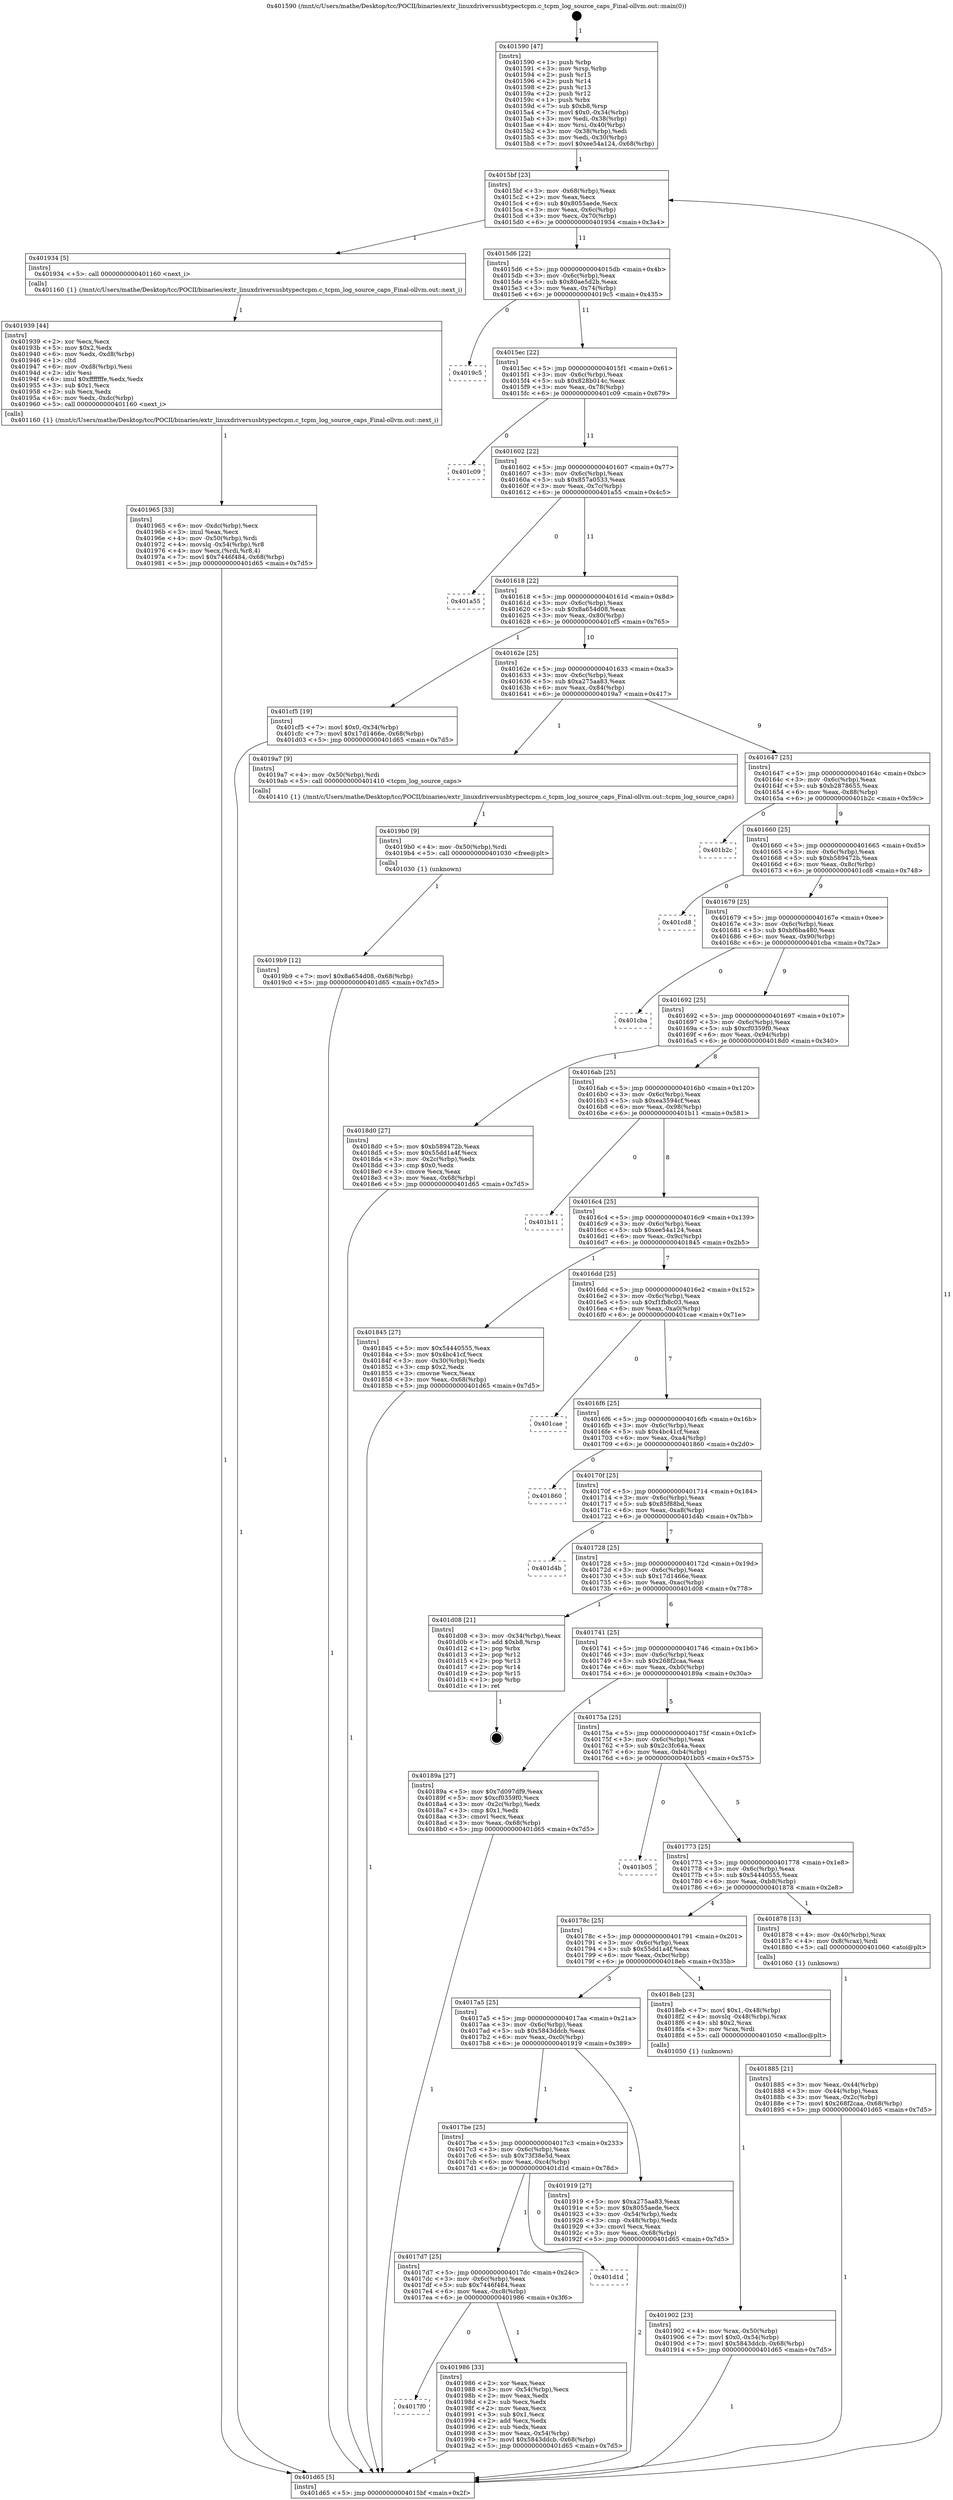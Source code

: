 digraph "0x401590" {
  label = "0x401590 (/mnt/c/Users/mathe/Desktop/tcc/POCII/binaries/extr_linuxdriversusbtypectcpm.c_tcpm_log_source_caps_Final-ollvm.out::main(0))"
  labelloc = "t"
  node[shape=record]

  Entry [label="",width=0.3,height=0.3,shape=circle,fillcolor=black,style=filled]
  "0x4015bf" [label="{
     0x4015bf [23]\l
     | [instrs]\l
     &nbsp;&nbsp;0x4015bf \<+3\>: mov -0x68(%rbp),%eax\l
     &nbsp;&nbsp;0x4015c2 \<+2\>: mov %eax,%ecx\l
     &nbsp;&nbsp;0x4015c4 \<+6\>: sub $0x8055aede,%ecx\l
     &nbsp;&nbsp;0x4015ca \<+3\>: mov %eax,-0x6c(%rbp)\l
     &nbsp;&nbsp;0x4015cd \<+3\>: mov %ecx,-0x70(%rbp)\l
     &nbsp;&nbsp;0x4015d0 \<+6\>: je 0000000000401934 \<main+0x3a4\>\l
  }"]
  "0x401934" [label="{
     0x401934 [5]\l
     | [instrs]\l
     &nbsp;&nbsp;0x401934 \<+5\>: call 0000000000401160 \<next_i\>\l
     | [calls]\l
     &nbsp;&nbsp;0x401160 \{1\} (/mnt/c/Users/mathe/Desktop/tcc/POCII/binaries/extr_linuxdriversusbtypectcpm.c_tcpm_log_source_caps_Final-ollvm.out::next_i)\l
  }"]
  "0x4015d6" [label="{
     0x4015d6 [22]\l
     | [instrs]\l
     &nbsp;&nbsp;0x4015d6 \<+5\>: jmp 00000000004015db \<main+0x4b\>\l
     &nbsp;&nbsp;0x4015db \<+3\>: mov -0x6c(%rbp),%eax\l
     &nbsp;&nbsp;0x4015de \<+5\>: sub $0x80ae5d2b,%eax\l
     &nbsp;&nbsp;0x4015e3 \<+3\>: mov %eax,-0x74(%rbp)\l
     &nbsp;&nbsp;0x4015e6 \<+6\>: je 00000000004019c5 \<main+0x435\>\l
  }"]
  Exit [label="",width=0.3,height=0.3,shape=circle,fillcolor=black,style=filled,peripheries=2]
  "0x4019c5" [label="{
     0x4019c5\l
  }", style=dashed]
  "0x4015ec" [label="{
     0x4015ec [22]\l
     | [instrs]\l
     &nbsp;&nbsp;0x4015ec \<+5\>: jmp 00000000004015f1 \<main+0x61\>\l
     &nbsp;&nbsp;0x4015f1 \<+3\>: mov -0x6c(%rbp),%eax\l
     &nbsp;&nbsp;0x4015f4 \<+5\>: sub $0x828b014c,%eax\l
     &nbsp;&nbsp;0x4015f9 \<+3\>: mov %eax,-0x78(%rbp)\l
     &nbsp;&nbsp;0x4015fc \<+6\>: je 0000000000401c09 \<main+0x679\>\l
  }"]
  "0x4019b9" [label="{
     0x4019b9 [12]\l
     | [instrs]\l
     &nbsp;&nbsp;0x4019b9 \<+7\>: movl $0x8a654d08,-0x68(%rbp)\l
     &nbsp;&nbsp;0x4019c0 \<+5\>: jmp 0000000000401d65 \<main+0x7d5\>\l
  }"]
  "0x401c09" [label="{
     0x401c09\l
  }", style=dashed]
  "0x401602" [label="{
     0x401602 [22]\l
     | [instrs]\l
     &nbsp;&nbsp;0x401602 \<+5\>: jmp 0000000000401607 \<main+0x77\>\l
     &nbsp;&nbsp;0x401607 \<+3\>: mov -0x6c(%rbp),%eax\l
     &nbsp;&nbsp;0x40160a \<+5\>: sub $0x857a0533,%eax\l
     &nbsp;&nbsp;0x40160f \<+3\>: mov %eax,-0x7c(%rbp)\l
     &nbsp;&nbsp;0x401612 \<+6\>: je 0000000000401a55 \<main+0x4c5\>\l
  }"]
  "0x4019b0" [label="{
     0x4019b0 [9]\l
     | [instrs]\l
     &nbsp;&nbsp;0x4019b0 \<+4\>: mov -0x50(%rbp),%rdi\l
     &nbsp;&nbsp;0x4019b4 \<+5\>: call 0000000000401030 \<free@plt\>\l
     | [calls]\l
     &nbsp;&nbsp;0x401030 \{1\} (unknown)\l
  }"]
  "0x401a55" [label="{
     0x401a55\l
  }", style=dashed]
  "0x401618" [label="{
     0x401618 [22]\l
     | [instrs]\l
     &nbsp;&nbsp;0x401618 \<+5\>: jmp 000000000040161d \<main+0x8d\>\l
     &nbsp;&nbsp;0x40161d \<+3\>: mov -0x6c(%rbp),%eax\l
     &nbsp;&nbsp;0x401620 \<+5\>: sub $0x8a654d08,%eax\l
     &nbsp;&nbsp;0x401625 \<+3\>: mov %eax,-0x80(%rbp)\l
     &nbsp;&nbsp;0x401628 \<+6\>: je 0000000000401cf5 \<main+0x765\>\l
  }"]
  "0x4017f0" [label="{
     0x4017f0\l
  }", style=dashed]
  "0x401cf5" [label="{
     0x401cf5 [19]\l
     | [instrs]\l
     &nbsp;&nbsp;0x401cf5 \<+7\>: movl $0x0,-0x34(%rbp)\l
     &nbsp;&nbsp;0x401cfc \<+7\>: movl $0x17d1466e,-0x68(%rbp)\l
     &nbsp;&nbsp;0x401d03 \<+5\>: jmp 0000000000401d65 \<main+0x7d5\>\l
  }"]
  "0x40162e" [label="{
     0x40162e [25]\l
     | [instrs]\l
     &nbsp;&nbsp;0x40162e \<+5\>: jmp 0000000000401633 \<main+0xa3\>\l
     &nbsp;&nbsp;0x401633 \<+3\>: mov -0x6c(%rbp),%eax\l
     &nbsp;&nbsp;0x401636 \<+5\>: sub $0xa275aa83,%eax\l
     &nbsp;&nbsp;0x40163b \<+6\>: mov %eax,-0x84(%rbp)\l
     &nbsp;&nbsp;0x401641 \<+6\>: je 00000000004019a7 \<main+0x417\>\l
  }"]
  "0x401986" [label="{
     0x401986 [33]\l
     | [instrs]\l
     &nbsp;&nbsp;0x401986 \<+2\>: xor %eax,%eax\l
     &nbsp;&nbsp;0x401988 \<+3\>: mov -0x54(%rbp),%ecx\l
     &nbsp;&nbsp;0x40198b \<+2\>: mov %eax,%edx\l
     &nbsp;&nbsp;0x40198d \<+2\>: sub %ecx,%edx\l
     &nbsp;&nbsp;0x40198f \<+2\>: mov %eax,%ecx\l
     &nbsp;&nbsp;0x401991 \<+3\>: sub $0x1,%ecx\l
     &nbsp;&nbsp;0x401994 \<+2\>: add %ecx,%edx\l
     &nbsp;&nbsp;0x401996 \<+2\>: sub %edx,%eax\l
     &nbsp;&nbsp;0x401998 \<+3\>: mov %eax,-0x54(%rbp)\l
     &nbsp;&nbsp;0x40199b \<+7\>: movl $0x5843ddcb,-0x68(%rbp)\l
     &nbsp;&nbsp;0x4019a2 \<+5\>: jmp 0000000000401d65 \<main+0x7d5\>\l
  }"]
  "0x4019a7" [label="{
     0x4019a7 [9]\l
     | [instrs]\l
     &nbsp;&nbsp;0x4019a7 \<+4\>: mov -0x50(%rbp),%rdi\l
     &nbsp;&nbsp;0x4019ab \<+5\>: call 0000000000401410 \<tcpm_log_source_caps\>\l
     | [calls]\l
     &nbsp;&nbsp;0x401410 \{1\} (/mnt/c/Users/mathe/Desktop/tcc/POCII/binaries/extr_linuxdriversusbtypectcpm.c_tcpm_log_source_caps_Final-ollvm.out::tcpm_log_source_caps)\l
  }"]
  "0x401647" [label="{
     0x401647 [25]\l
     | [instrs]\l
     &nbsp;&nbsp;0x401647 \<+5\>: jmp 000000000040164c \<main+0xbc\>\l
     &nbsp;&nbsp;0x40164c \<+3\>: mov -0x6c(%rbp),%eax\l
     &nbsp;&nbsp;0x40164f \<+5\>: sub $0xb2878655,%eax\l
     &nbsp;&nbsp;0x401654 \<+6\>: mov %eax,-0x88(%rbp)\l
     &nbsp;&nbsp;0x40165a \<+6\>: je 0000000000401b2c \<main+0x59c\>\l
  }"]
  "0x4017d7" [label="{
     0x4017d7 [25]\l
     | [instrs]\l
     &nbsp;&nbsp;0x4017d7 \<+5\>: jmp 00000000004017dc \<main+0x24c\>\l
     &nbsp;&nbsp;0x4017dc \<+3\>: mov -0x6c(%rbp),%eax\l
     &nbsp;&nbsp;0x4017df \<+5\>: sub $0x7446f484,%eax\l
     &nbsp;&nbsp;0x4017e4 \<+6\>: mov %eax,-0xc8(%rbp)\l
     &nbsp;&nbsp;0x4017ea \<+6\>: je 0000000000401986 \<main+0x3f6\>\l
  }"]
  "0x401b2c" [label="{
     0x401b2c\l
  }", style=dashed]
  "0x401660" [label="{
     0x401660 [25]\l
     | [instrs]\l
     &nbsp;&nbsp;0x401660 \<+5\>: jmp 0000000000401665 \<main+0xd5\>\l
     &nbsp;&nbsp;0x401665 \<+3\>: mov -0x6c(%rbp),%eax\l
     &nbsp;&nbsp;0x401668 \<+5\>: sub $0xb589472b,%eax\l
     &nbsp;&nbsp;0x40166d \<+6\>: mov %eax,-0x8c(%rbp)\l
     &nbsp;&nbsp;0x401673 \<+6\>: je 0000000000401cd8 \<main+0x748\>\l
  }"]
  "0x401d1d" [label="{
     0x401d1d\l
  }", style=dashed]
  "0x401cd8" [label="{
     0x401cd8\l
  }", style=dashed]
  "0x401679" [label="{
     0x401679 [25]\l
     | [instrs]\l
     &nbsp;&nbsp;0x401679 \<+5\>: jmp 000000000040167e \<main+0xee\>\l
     &nbsp;&nbsp;0x40167e \<+3\>: mov -0x6c(%rbp),%eax\l
     &nbsp;&nbsp;0x401681 \<+5\>: sub $0xbf6ba480,%eax\l
     &nbsp;&nbsp;0x401686 \<+6\>: mov %eax,-0x90(%rbp)\l
     &nbsp;&nbsp;0x40168c \<+6\>: je 0000000000401cba \<main+0x72a\>\l
  }"]
  "0x401965" [label="{
     0x401965 [33]\l
     | [instrs]\l
     &nbsp;&nbsp;0x401965 \<+6\>: mov -0xdc(%rbp),%ecx\l
     &nbsp;&nbsp;0x40196b \<+3\>: imul %eax,%ecx\l
     &nbsp;&nbsp;0x40196e \<+4\>: mov -0x50(%rbp),%rdi\l
     &nbsp;&nbsp;0x401972 \<+4\>: movslq -0x54(%rbp),%r8\l
     &nbsp;&nbsp;0x401976 \<+4\>: mov %ecx,(%rdi,%r8,4)\l
     &nbsp;&nbsp;0x40197a \<+7\>: movl $0x7446f484,-0x68(%rbp)\l
     &nbsp;&nbsp;0x401981 \<+5\>: jmp 0000000000401d65 \<main+0x7d5\>\l
  }"]
  "0x401cba" [label="{
     0x401cba\l
  }", style=dashed]
  "0x401692" [label="{
     0x401692 [25]\l
     | [instrs]\l
     &nbsp;&nbsp;0x401692 \<+5\>: jmp 0000000000401697 \<main+0x107\>\l
     &nbsp;&nbsp;0x401697 \<+3\>: mov -0x6c(%rbp),%eax\l
     &nbsp;&nbsp;0x40169a \<+5\>: sub $0xcf0359f0,%eax\l
     &nbsp;&nbsp;0x40169f \<+6\>: mov %eax,-0x94(%rbp)\l
     &nbsp;&nbsp;0x4016a5 \<+6\>: je 00000000004018d0 \<main+0x340\>\l
  }"]
  "0x401939" [label="{
     0x401939 [44]\l
     | [instrs]\l
     &nbsp;&nbsp;0x401939 \<+2\>: xor %ecx,%ecx\l
     &nbsp;&nbsp;0x40193b \<+5\>: mov $0x2,%edx\l
     &nbsp;&nbsp;0x401940 \<+6\>: mov %edx,-0xd8(%rbp)\l
     &nbsp;&nbsp;0x401946 \<+1\>: cltd\l
     &nbsp;&nbsp;0x401947 \<+6\>: mov -0xd8(%rbp),%esi\l
     &nbsp;&nbsp;0x40194d \<+2\>: idiv %esi\l
     &nbsp;&nbsp;0x40194f \<+6\>: imul $0xfffffffe,%edx,%edx\l
     &nbsp;&nbsp;0x401955 \<+3\>: sub $0x1,%ecx\l
     &nbsp;&nbsp;0x401958 \<+2\>: sub %ecx,%edx\l
     &nbsp;&nbsp;0x40195a \<+6\>: mov %edx,-0xdc(%rbp)\l
     &nbsp;&nbsp;0x401960 \<+5\>: call 0000000000401160 \<next_i\>\l
     | [calls]\l
     &nbsp;&nbsp;0x401160 \{1\} (/mnt/c/Users/mathe/Desktop/tcc/POCII/binaries/extr_linuxdriversusbtypectcpm.c_tcpm_log_source_caps_Final-ollvm.out::next_i)\l
  }"]
  "0x4018d0" [label="{
     0x4018d0 [27]\l
     | [instrs]\l
     &nbsp;&nbsp;0x4018d0 \<+5\>: mov $0xb589472b,%eax\l
     &nbsp;&nbsp;0x4018d5 \<+5\>: mov $0x55dd1a4f,%ecx\l
     &nbsp;&nbsp;0x4018da \<+3\>: mov -0x2c(%rbp),%edx\l
     &nbsp;&nbsp;0x4018dd \<+3\>: cmp $0x0,%edx\l
     &nbsp;&nbsp;0x4018e0 \<+3\>: cmove %ecx,%eax\l
     &nbsp;&nbsp;0x4018e3 \<+3\>: mov %eax,-0x68(%rbp)\l
     &nbsp;&nbsp;0x4018e6 \<+5\>: jmp 0000000000401d65 \<main+0x7d5\>\l
  }"]
  "0x4016ab" [label="{
     0x4016ab [25]\l
     | [instrs]\l
     &nbsp;&nbsp;0x4016ab \<+5\>: jmp 00000000004016b0 \<main+0x120\>\l
     &nbsp;&nbsp;0x4016b0 \<+3\>: mov -0x6c(%rbp),%eax\l
     &nbsp;&nbsp;0x4016b3 \<+5\>: sub $0xea3594cf,%eax\l
     &nbsp;&nbsp;0x4016b8 \<+6\>: mov %eax,-0x98(%rbp)\l
     &nbsp;&nbsp;0x4016be \<+6\>: je 0000000000401b11 \<main+0x581\>\l
  }"]
  "0x4017be" [label="{
     0x4017be [25]\l
     | [instrs]\l
     &nbsp;&nbsp;0x4017be \<+5\>: jmp 00000000004017c3 \<main+0x233\>\l
     &nbsp;&nbsp;0x4017c3 \<+3\>: mov -0x6c(%rbp),%eax\l
     &nbsp;&nbsp;0x4017c6 \<+5\>: sub $0x73f38e5d,%eax\l
     &nbsp;&nbsp;0x4017cb \<+6\>: mov %eax,-0xc4(%rbp)\l
     &nbsp;&nbsp;0x4017d1 \<+6\>: je 0000000000401d1d \<main+0x78d\>\l
  }"]
  "0x401b11" [label="{
     0x401b11\l
  }", style=dashed]
  "0x4016c4" [label="{
     0x4016c4 [25]\l
     | [instrs]\l
     &nbsp;&nbsp;0x4016c4 \<+5\>: jmp 00000000004016c9 \<main+0x139\>\l
     &nbsp;&nbsp;0x4016c9 \<+3\>: mov -0x6c(%rbp),%eax\l
     &nbsp;&nbsp;0x4016cc \<+5\>: sub $0xee54a124,%eax\l
     &nbsp;&nbsp;0x4016d1 \<+6\>: mov %eax,-0x9c(%rbp)\l
     &nbsp;&nbsp;0x4016d7 \<+6\>: je 0000000000401845 \<main+0x2b5\>\l
  }"]
  "0x401919" [label="{
     0x401919 [27]\l
     | [instrs]\l
     &nbsp;&nbsp;0x401919 \<+5\>: mov $0xa275aa83,%eax\l
     &nbsp;&nbsp;0x40191e \<+5\>: mov $0x8055aede,%ecx\l
     &nbsp;&nbsp;0x401923 \<+3\>: mov -0x54(%rbp),%edx\l
     &nbsp;&nbsp;0x401926 \<+3\>: cmp -0x48(%rbp),%edx\l
     &nbsp;&nbsp;0x401929 \<+3\>: cmovl %ecx,%eax\l
     &nbsp;&nbsp;0x40192c \<+3\>: mov %eax,-0x68(%rbp)\l
     &nbsp;&nbsp;0x40192f \<+5\>: jmp 0000000000401d65 \<main+0x7d5\>\l
  }"]
  "0x401845" [label="{
     0x401845 [27]\l
     | [instrs]\l
     &nbsp;&nbsp;0x401845 \<+5\>: mov $0x54440555,%eax\l
     &nbsp;&nbsp;0x40184a \<+5\>: mov $0x4bc41cf,%ecx\l
     &nbsp;&nbsp;0x40184f \<+3\>: mov -0x30(%rbp),%edx\l
     &nbsp;&nbsp;0x401852 \<+3\>: cmp $0x2,%edx\l
     &nbsp;&nbsp;0x401855 \<+3\>: cmovne %ecx,%eax\l
     &nbsp;&nbsp;0x401858 \<+3\>: mov %eax,-0x68(%rbp)\l
     &nbsp;&nbsp;0x40185b \<+5\>: jmp 0000000000401d65 \<main+0x7d5\>\l
  }"]
  "0x4016dd" [label="{
     0x4016dd [25]\l
     | [instrs]\l
     &nbsp;&nbsp;0x4016dd \<+5\>: jmp 00000000004016e2 \<main+0x152\>\l
     &nbsp;&nbsp;0x4016e2 \<+3\>: mov -0x6c(%rbp),%eax\l
     &nbsp;&nbsp;0x4016e5 \<+5\>: sub $0xf1fb8c03,%eax\l
     &nbsp;&nbsp;0x4016ea \<+6\>: mov %eax,-0xa0(%rbp)\l
     &nbsp;&nbsp;0x4016f0 \<+6\>: je 0000000000401cae \<main+0x71e\>\l
  }"]
  "0x401d65" [label="{
     0x401d65 [5]\l
     | [instrs]\l
     &nbsp;&nbsp;0x401d65 \<+5\>: jmp 00000000004015bf \<main+0x2f\>\l
  }"]
  "0x401590" [label="{
     0x401590 [47]\l
     | [instrs]\l
     &nbsp;&nbsp;0x401590 \<+1\>: push %rbp\l
     &nbsp;&nbsp;0x401591 \<+3\>: mov %rsp,%rbp\l
     &nbsp;&nbsp;0x401594 \<+2\>: push %r15\l
     &nbsp;&nbsp;0x401596 \<+2\>: push %r14\l
     &nbsp;&nbsp;0x401598 \<+2\>: push %r13\l
     &nbsp;&nbsp;0x40159a \<+2\>: push %r12\l
     &nbsp;&nbsp;0x40159c \<+1\>: push %rbx\l
     &nbsp;&nbsp;0x40159d \<+7\>: sub $0xb8,%rsp\l
     &nbsp;&nbsp;0x4015a4 \<+7\>: movl $0x0,-0x34(%rbp)\l
     &nbsp;&nbsp;0x4015ab \<+3\>: mov %edi,-0x38(%rbp)\l
     &nbsp;&nbsp;0x4015ae \<+4\>: mov %rsi,-0x40(%rbp)\l
     &nbsp;&nbsp;0x4015b2 \<+3\>: mov -0x38(%rbp),%edi\l
     &nbsp;&nbsp;0x4015b5 \<+3\>: mov %edi,-0x30(%rbp)\l
     &nbsp;&nbsp;0x4015b8 \<+7\>: movl $0xee54a124,-0x68(%rbp)\l
  }"]
  "0x401902" [label="{
     0x401902 [23]\l
     | [instrs]\l
     &nbsp;&nbsp;0x401902 \<+4\>: mov %rax,-0x50(%rbp)\l
     &nbsp;&nbsp;0x401906 \<+7\>: movl $0x0,-0x54(%rbp)\l
     &nbsp;&nbsp;0x40190d \<+7\>: movl $0x5843ddcb,-0x68(%rbp)\l
     &nbsp;&nbsp;0x401914 \<+5\>: jmp 0000000000401d65 \<main+0x7d5\>\l
  }"]
  "0x401cae" [label="{
     0x401cae\l
  }", style=dashed]
  "0x4016f6" [label="{
     0x4016f6 [25]\l
     | [instrs]\l
     &nbsp;&nbsp;0x4016f6 \<+5\>: jmp 00000000004016fb \<main+0x16b\>\l
     &nbsp;&nbsp;0x4016fb \<+3\>: mov -0x6c(%rbp),%eax\l
     &nbsp;&nbsp;0x4016fe \<+5\>: sub $0x4bc41cf,%eax\l
     &nbsp;&nbsp;0x401703 \<+6\>: mov %eax,-0xa4(%rbp)\l
     &nbsp;&nbsp;0x401709 \<+6\>: je 0000000000401860 \<main+0x2d0\>\l
  }"]
  "0x4017a5" [label="{
     0x4017a5 [25]\l
     | [instrs]\l
     &nbsp;&nbsp;0x4017a5 \<+5\>: jmp 00000000004017aa \<main+0x21a\>\l
     &nbsp;&nbsp;0x4017aa \<+3\>: mov -0x6c(%rbp),%eax\l
     &nbsp;&nbsp;0x4017ad \<+5\>: sub $0x5843ddcb,%eax\l
     &nbsp;&nbsp;0x4017b2 \<+6\>: mov %eax,-0xc0(%rbp)\l
     &nbsp;&nbsp;0x4017b8 \<+6\>: je 0000000000401919 \<main+0x389\>\l
  }"]
  "0x401860" [label="{
     0x401860\l
  }", style=dashed]
  "0x40170f" [label="{
     0x40170f [25]\l
     | [instrs]\l
     &nbsp;&nbsp;0x40170f \<+5\>: jmp 0000000000401714 \<main+0x184\>\l
     &nbsp;&nbsp;0x401714 \<+3\>: mov -0x6c(%rbp),%eax\l
     &nbsp;&nbsp;0x401717 \<+5\>: sub $0x85f88bd,%eax\l
     &nbsp;&nbsp;0x40171c \<+6\>: mov %eax,-0xa8(%rbp)\l
     &nbsp;&nbsp;0x401722 \<+6\>: je 0000000000401d4b \<main+0x7bb\>\l
  }"]
  "0x4018eb" [label="{
     0x4018eb [23]\l
     | [instrs]\l
     &nbsp;&nbsp;0x4018eb \<+7\>: movl $0x1,-0x48(%rbp)\l
     &nbsp;&nbsp;0x4018f2 \<+4\>: movslq -0x48(%rbp),%rax\l
     &nbsp;&nbsp;0x4018f6 \<+4\>: shl $0x2,%rax\l
     &nbsp;&nbsp;0x4018fa \<+3\>: mov %rax,%rdi\l
     &nbsp;&nbsp;0x4018fd \<+5\>: call 0000000000401050 \<malloc@plt\>\l
     | [calls]\l
     &nbsp;&nbsp;0x401050 \{1\} (unknown)\l
  }"]
  "0x401d4b" [label="{
     0x401d4b\l
  }", style=dashed]
  "0x401728" [label="{
     0x401728 [25]\l
     | [instrs]\l
     &nbsp;&nbsp;0x401728 \<+5\>: jmp 000000000040172d \<main+0x19d\>\l
     &nbsp;&nbsp;0x40172d \<+3\>: mov -0x6c(%rbp),%eax\l
     &nbsp;&nbsp;0x401730 \<+5\>: sub $0x17d1466e,%eax\l
     &nbsp;&nbsp;0x401735 \<+6\>: mov %eax,-0xac(%rbp)\l
     &nbsp;&nbsp;0x40173b \<+6\>: je 0000000000401d08 \<main+0x778\>\l
  }"]
  "0x401885" [label="{
     0x401885 [21]\l
     | [instrs]\l
     &nbsp;&nbsp;0x401885 \<+3\>: mov %eax,-0x44(%rbp)\l
     &nbsp;&nbsp;0x401888 \<+3\>: mov -0x44(%rbp),%eax\l
     &nbsp;&nbsp;0x40188b \<+3\>: mov %eax,-0x2c(%rbp)\l
     &nbsp;&nbsp;0x40188e \<+7\>: movl $0x268f2caa,-0x68(%rbp)\l
     &nbsp;&nbsp;0x401895 \<+5\>: jmp 0000000000401d65 \<main+0x7d5\>\l
  }"]
  "0x401d08" [label="{
     0x401d08 [21]\l
     | [instrs]\l
     &nbsp;&nbsp;0x401d08 \<+3\>: mov -0x34(%rbp),%eax\l
     &nbsp;&nbsp;0x401d0b \<+7\>: add $0xb8,%rsp\l
     &nbsp;&nbsp;0x401d12 \<+1\>: pop %rbx\l
     &nbsp;&nbsp;0x401d13 \<+2\>: pop %r12\l
     &nbsp;&nbsp;0x401d15 \<+2\>: pop %r13\l
     &nbsp;&nbsp;0x401d17 \<+2\>: pop %r14\l
     &nbsp;&nbsp;0x401d19 \<+2\>: pop %r15\l
     &nbsp;&nbsp;0x401d1b \<+1\>: pop %rbp\l
     &nbsp;&nbsp;0x401d1c \<+1\>: ret\l
  }"]
  "0x401741" [label="{
     0x401741 [25]\l
     | [instrs]\l
     &nbsp;&nbsp;0x401741 \<+5\>: jmp 0000000000401746 \<main+0x1b6\>\l
     &nbsp;&nbsp;0x401746 \<+3\>: mov -0x6c(%rbp),%eax\l
     &nbsp;&nbsp;0x401749 \<+5\>: sub $0x268f2caa,%eax\l
     &nbsp;&nbsp;0x40174e \<+6\>: mov %eax,-0xb0(%rbp)\l
     &nbsp;&nbsp;0x401754 \<+6\>: je 000000000040189a \<main+0x30a\>\l
  }"]
  "0x40178c" [label="{
     0x40178c [25]\l
     | [instrs]\l
     &nbsp;&nbsp;0x40178c \<+5\>: jmp 0000000000401791 \<main+0x201\>\l
     &nbsp;&nbsp;0x401791 \<+3\>: mov -0x6c(%rbp),%eax\l
     &nbsp;&nbsp;0x401794 \<+5\>: sub $0x55dd1a4f,%eax\l
     &nbsp;&nbsp;0x401799 \<+6\>: mov %eax,-0xbc(%rbp)\l
     &nbsp;&nbsp;0x40179f \<+6\>: je 00000000004018eb \<main+0x35b\>\l
  }"]
  "0x40189a" [label="{
     0x40189a [27]\l
     | [instrs]\l
     &nbsp;&nbsp;0x40189a \<+5\>: mov $0x7d097df9,%eax\l
     &nbsp;&nbsp;0x40189f \<+5\>: mov $0xcf0359f0,%ecx\l
     &nbsp;&nbsp;0x4018a4 \<+3\>: mov -0x2c(%rbp),%edx\l
     &nbsp;&nbsp;0x4018a7 \<+3\>: cmp $0x1,%edx\l
     &nbsp;&nbsp;0x4018aa \<+3\>: cmovl %ecx,%eax\l
     &nbsp;&nbsp;0x4018ad \<+3\>: mov %eax,-0x68(%rbp)\l
     &nbsp;&nbsp;0x4018b0 \<+5\>: jmp 0000000000401d65 \<main+0x7d5\>\l
  }"]
  "0x40175a" [label="{
     0x40175a [25]\l
     | [instrs]\l
     &nbsp;&nbsp;0x40175a \<+5\>: jmp 000000000040175f \<main+0x1cf\>\l
     &nbsp;&nbsp;0x40175f \<+3\>: mov -0x6c(%rbp),%eax\l
     &nbsp;&nbsp;0x401762 \<+5\>: sub $0x2c3fc64a,%eax\l
     &nbsp;&nbsp;0x401767 \<+6\>: mov %eax,-0xb4(%rbp)\l
     &nbsp;&nbsp;0x40176d \<+6\>: je 0000000000401b05 \<main+0x575\>\l
  }"]
  "0x401878" [label="{
     0x401878 [13]\l
     | [instrs]\l
     &nbsp;&nbsp;0x401878 \<+4\>: mov -0x40(%rbp),%rax\l
     &nbsp;&nbsp;0x40187c \<+4\>: mov 0x8(%rax),%rdi\l
     &nbsp;&nbsp;0x401880 \<+5\>: call 0000000000401060 \<atoi@plt\>\l
     | [calls]\l
     &nbsp;&nbsp;0x401060 \{1\} (unknown)\l
  }"]
  "0x401b05" [label="{
     0x401b05\l
  }", style=dashed]
  "0x401773" [label="{
     0x401773 [25]\l
     | [instrs]\l
     &nbsp;&nbsp;0x401773 \<+5\>: jmp 0000000000401778 \<main+0x1e8\>\l
     &nbsp;&nbsp;0x401778 \<+3\>: mov -0x6c(%rbp),%eax\l
     &nbsp;&nbsp;0x40177b \<+5\>: sub $0x54440555,%eax\l
     &nbsp;&nbsp;0x401780 \<+6\>: mov %eax,-0xb8(%rbp)\l
     &nbsp;&nbsp;0x401786 \<+6\>: je 0000000000401878 \<main+0x2e8\>\l
  }"]
  Entry -> "0x401590" [label=" 1"]
  "0x4015bf" -> "0x401934" [label=" 1"]
  "0x4015bf" -> "0x4015d6" [label=" 11"]
  "0x401d08" -> Exit [label=" 1"]
  "0x4015d6" -> "0x4019c5" [label=" 0"]
  "0x4015d6" -> "0x4015ec" [label=" 11"]
  "0x401cf5" -> "0x401d65" [label=" 1"]
  "0x4015ec" -> "0x401c09" [label=" 0"]
  "0x4015ec" -> "0x401602" [label=" 11"]
  "0x4019b9" -> "0x401d65" [label=" 1"]
  "0x401602" -> "0x401a55" [label=" 0"]
  "0x401602" -> "0x401618" [label=" 11"]
  "0x4019b0" -> "0x4019b9" [label=" 1"]
  "0x401618" -> "0x401cf5" [label=" 1"]
  "0x401618" -> "0x40162e" [label=" 10"]
  "0x4019a7" -> "0x4019b0" [label=" 1"]
  "0x40162e" -> "0x4019a7" [label=" 1"]
  "0x40162e" -> "0x401647" [label=" 9"]
  "0x401986" -> "0x401d65" [label=" 1"]
  "0x401647" -> "0x401b2c" [label=" 0"]
  "0x401647" -> "0x401660" [label=" 9"]
  "0x4017d7" -> "0x401986" [label=" 1"]
  "0x401660" -> "0x401cd8" [label=" 0"]
  "0x401660" -> "0x401679" [label=" 9"]
  "0x4017d7" -> "0x4017f0" [label=" 0"]
  "0x401679" -> "0x401cba" [label=" 0"]
  "0x401679" -> "0x401692" [label=" 9"]
  "0x4017be" -> "0x401d1d" [label=" 0"]
  "0x401692" -> "0x4018d0" [label=" 1"]
  "0x401692" -> "0x4016ab" [label=" 8"]
  "0x4017be" -> "0x4017d7" [label=" 1"]
  "0x4016ab" -> "0x401b11" [label=" 0"]
  "0x4016ab" -> "0x4016c4" [label=" 8"]
  "0x401965" -> "0x401d65" [label=" 1"]
  "0x4016c4" -> "0x401845" [label=" 1"]
  "0x4016c4" -> "0x4016dd" [label=" 7"]
  "0x401845" -> "0x401d65" [label=" 1"]
  "0x401590" -> "0x4015bf" [label=" 1"]
  "0x401d65" -> "0x4015bf" [label=" 11"]
  "0x401939" -> "0x401965" [label=" 1"]
  "0x4016dd" -> "0x401cae" [label=" 0"]
  "0x4016dd" -> "0x4016f6" [label=" 7"]
  "0x401919" -> "0x401d65" [label=" 2"]
  "0x4016f6" -> "0x401860" [label=" 0"]
  "0x4016f6" -> "0x40170f" [label=" 7"]
  "0x4017a5" -> "0x4017be" [label=" 1"]
  "0x40170f" -> "0x401d4b" [label=" 0"]
  "0x40170f" -> "0x401728" [label=" 7"]
  "0x4017a5" -> "0x401919" [label=" 2"]
  "0x401728" -> "0x401d08" [label=" 1"]
  "0x401728" -> "0x401741" [label=" 6"]
  "0x401902" -> "0x401d65" [label=" 1"]
  "0x401741" -> "0x40189a" [label=" 1"]
  "0x401741" -> "0x40175a" [label=" 5"]
  "0x4018eb" -> "0x401902" [label=" 1"]
  "0x40175a" -> "0x401b05" [label=" 0"]
  "0x40175a" -> "0x401773" [label=" 5"]
  "0x40178c" -> "0x4017a5" [label=" 3"]
  "0x401773" -> "0x401878" [label=" 1"]
  "0x401773" -> "0x40178c" [label=" 4"]
  "0x401878" -> "0x401885" [label=" 1"]
  "0x401885" -> "0x401d65" [label=" 1"]
  "0x40189a" -> "0x401d65" [label=" 1"]
  "0x4018d0" -> "0x401d65" [label=" 1"]
  "0x401934" -> "0x401939" [label=" 1"]
  "0x40178c" -> "0x4018eb" [label=" 1"]
}
